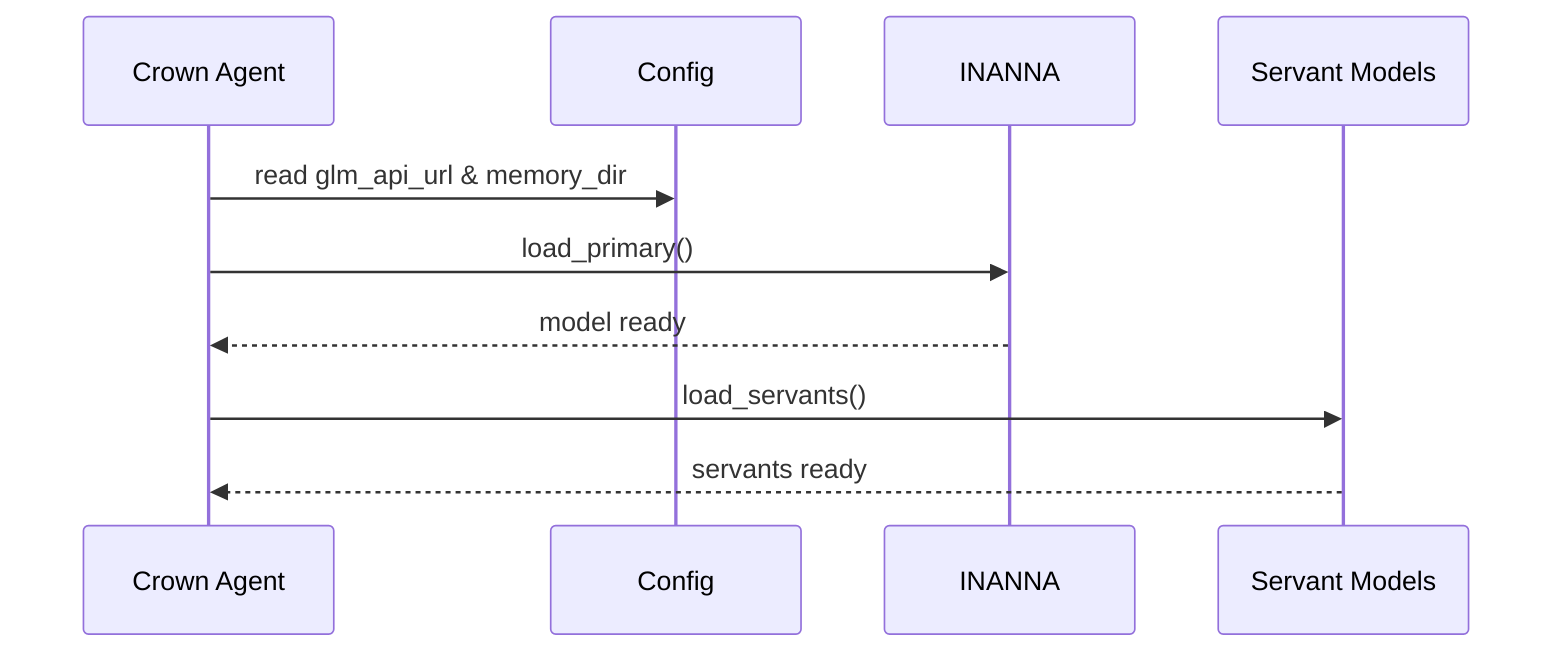sequenceDiagram
    participant C as Crown Agent
    participant F as Config
    participant I as INANNA
    participant S as Servant Models
    C->>F: read glm_api_url & memory_dir
    C->>I: load_primary()
    I-->>C: model ready
    C->>S: load_servants()
    S-->>C: servants ready